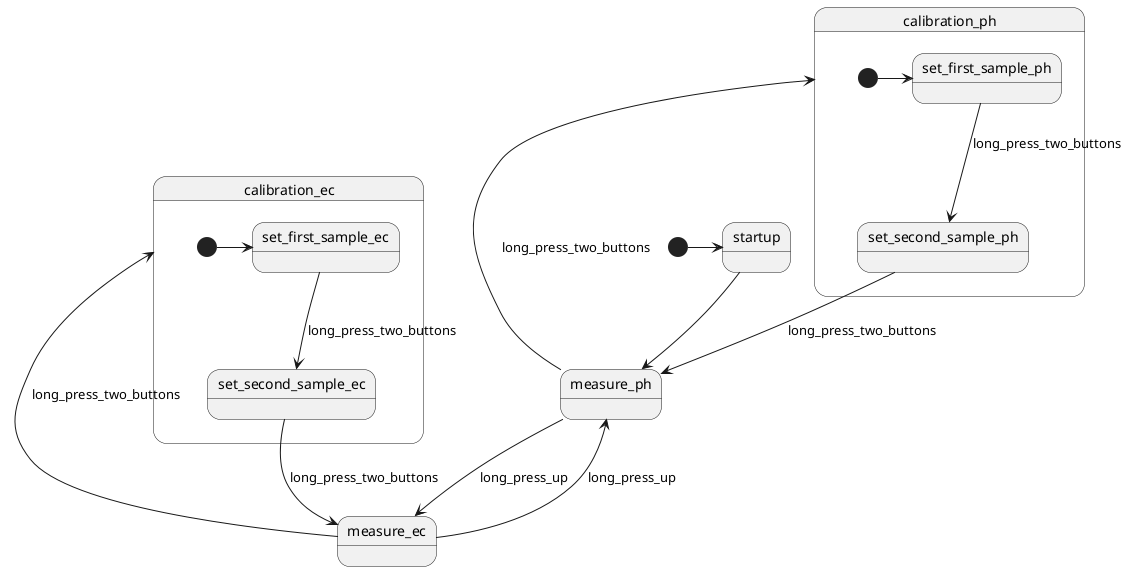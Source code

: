 @startuml
[*]->startup
startup --> measure_ph
measure_ph --> measure_ec : long_press_up 
measure_ph --> calibration_ph : long_press_two_buttons 
measure_ec --> calibration_ec : long_press_two_buttons
measure_ec --> measure_ph : long_press_up 

state calibration_ph{
    [*] -> set_first_sample_ph
    set_first_sample_ph --> set_second_sample_ph : long_press_two_buttons
    set_second_sample_ph --> measure_ph : long_press_two_buttons
}

state calibration_ec{
    [*] -> set_first_sample_ec
    set_first_sample_ec --> set_second_sample_ec : long_press_two_buttons
    set_second_sample_ec --> measure_ec : long_press_two_buttons
}
@enduml